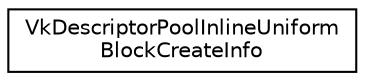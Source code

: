 digraph "Graphical Class Hierarchy"
{
 // LATEX_PDF_SIZE
  edge [fontname="Helvetica",fontsize="10",labelfontname="Helvetica",labelfontsize="10"];
  node [fontname="Helvetica",fontsize="10",shape=record];
  rankdir="LR";
  Node0 [label="VkDescriptorPoolInlineUniform\lBlockCreateInfo",height=0.2,width=0.4,color="black", fillcolor="white", style="filled",URL="$structVkDescriptorPoolInlineUniformBlockCreateInfo.html",tooltip=" "];
}

